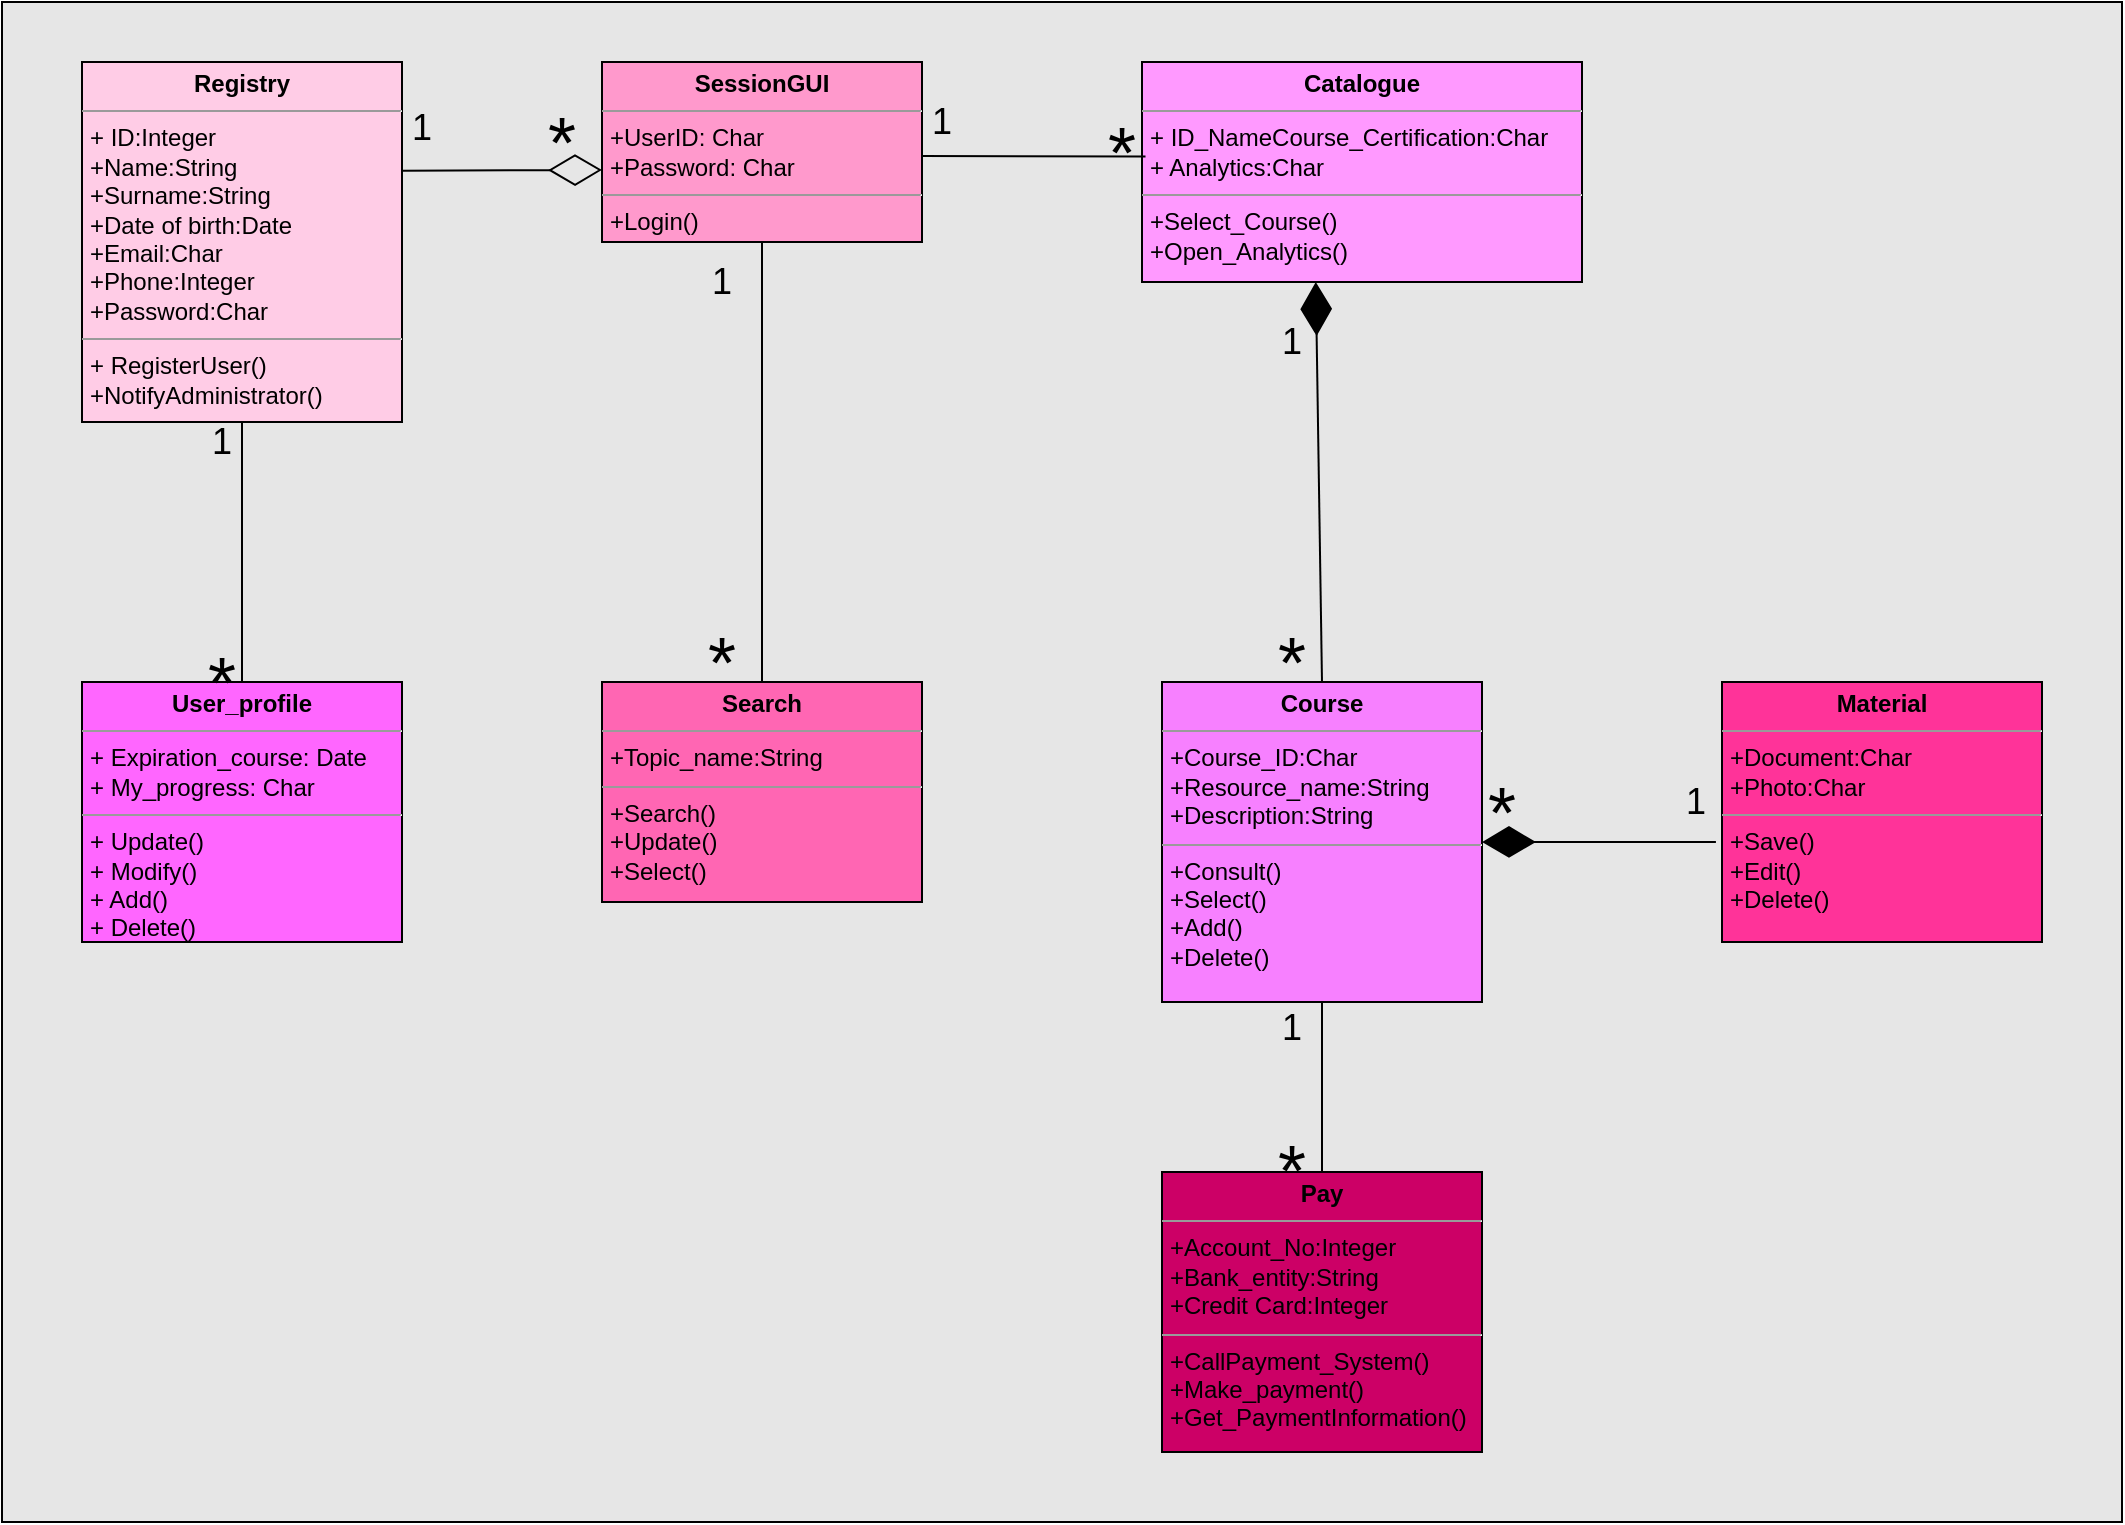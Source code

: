 <mxfile>
    <diagram id="1-D8-lDMeWJVqWdkaFQM" name="Page-1">
        <mxGraphModel dx="1065" dy="516" grid="1" gridSize="10" guides="1" tooltips="1" connect="1" arrows="1" fold="1" page="1" pageScale="1" pageWidth="827" pageHeight="1169" math="0" shadow="0">
            <root>
                <mxCell id="0"/>
                <mxCell id="1" parent="0"/>
                <mxCell id="36" value="" style="rounded=0;whiteSpace=wrap;html=1;fillColor=#E6E6E6;" parent="1" vertex="1">
                    <mxGeometry width="1060" height="760" as="geometry"/>
                </mxCell>
                <mxCell id="2" value="&lt;p style=&quot;margin: 4px 0px 0px ; text-align: center&quot;&gt;&lt;b&gt;Registry&lt;/b&gt;&lt;/p&gt;&lt;hr size=&quot;1&quot;&gt;&lt;p style=&quot;margin: 0px ; margin-left: 4px&quot;&gt;+ ID:Integer&lt;/p&gt;&lt;p style=&quot;margin: 0px ; margin-left: 4px&quot;&gt;+Name:String&lt;/p&gt;&lt;p style=&quot;margin: 0px ; margin-left: 4px&quot;&gt;+Surname:String&lt;/p&gt;&lt;p style=&quot;margin: 0px ; margin-left: 4px&quot;&gt;+Date of birth:Date&lt;/p&gt;&lt;p style=&quot;margin: 0px ; margin-left: 4px&quot;&gt;+Email:Char&lt;/p&gt;&lt;p style=&quot;margin: 0px ; margin-left: 4px&quot;&gt;+Phone:Integer&lt;/p&gt;&lt;p style=&quot;margin: 0px ; margin-left: 4px&quot;&gt;+Password:Char&lt;/p&gt;&lt;hr size=&quot;1&quot;&gt;&lt;p style=&quot;margin: 0px ; margin-left: 4px&quot;&gt;+ RegisterUser()&lt;/p&gt;&lt;p style=&quot;margin: 0px ; margin-left: 4px&quot;&gt;+NotifyAdministrator()&lt;/p&gt;" style="verticalAlign=top;align=left;overflow=fill;fontSize=12;fontFamily=Helvetica;html=1;fillColor=#FFCCE6;" parent="1" vertex="1">
                    <mxGeometry x="40" y="30" width="160" height="180" as="geometry"/>
                </mxCell>
                <mxCell id="3" value="&lt;p style=&quot;margin: 0px ; margin-top: 4px ; text-align: center&quot;&gt;&lt;b&gt;Pay&lt;/b&gt;&lt;/p&gt;&lt;hr size=&quot;1&quot;&gt;&lt;p style=&quot;margin: 0px ; margin-left: 4px&quot;&gt;+Account_No:Integer&lt;/p&gt;&lt;p style=&quot;margin: 0px ; margin-left: 4px&quot;&gt;+Bank_entity:String&lt;/p&gt;&lt;p style=&quot;margin: 0px ; margin-left: 4px&quot;&gt;+Credit Card:Integer&lt;/p&gt;&lt;hr size=&quot;1&quot;&gt;&lt;p style=&quot;margin: 0px ; margin-left: 4px&quot;&gt;+CallPayment_System()&lt;/p&gt;&lt;p style=&quot;margin: 0px ; margin-left: 4px&quot;&gt;+Make_payment()&lt;/p&gt;&lt;p style=&quot;margin: 0px ; margin-left: 4px&quot;&gt;+Get_PaymentInformation()&lt;/p&gt;" style="verticalAlign=top;align=left;overflow=fill;fontSize=12;fontFamily=Helvetica;html=1;fillColor=#CC0066;" parent="1" vertex="1">
                    <mxGeometry x="580" y="585" width="160" height="140" as="geometry"/>
                </mxCell>
                <mxCell id="4" value="&lt;p style=&quot;margin: 0px ; margin-top: 4px ; text-align: center&quot;&gt;&lt;b&gt;Material&lt;/b&gt;&lt;/p&gt;&lt;hr size=&quot;1&quot;&gt;&lt;p style=&quot;margin: 0px ; margin-left: 4px&quot;&gt;+Document:Char&lt;/p&gt;&lt;p style=&quot;margin: 0px ; margin-left: 4px&quot;&gt;+Photo:Char&lt;/p&gt;&lt;hr size=&quot;1&quot;&gt;&lt;p style=&quot;margin: 0px ; margin-left: 4px&quot;&gt;+Save()&lt;/p&gt;&lt;p style=&quot;margin: 0px ; margin-left: 4px&quot;&gt;+Edit()&lt;/p&gt;&lt;p style=&quot;margin: 0px ; margin-left: 4px&quot;&gt;+Delete()&lt;/p&gt;" style="verticalAlign=top;align=left;overflow=fill;fontSize=12;fontFamily=Helvetica;html=1;fillColor=#FF3399;" parent="1" vertex="1">
                    <mxGeometry x="860" y="340" width="160" height="130" as="geometry"/>
                </mxCell>
                <mxCell id="5" value="&lt;p style=&quot;margin: 0px ; margin-top: 4px ; text-align: center&quot;&gt;&lt;b&gt;SessionGUI&lt;/b&gt;&lt;/p&gt;&lt;hr size=&quot;1&quot;&gt;&lt;p style=&quot;margin: 0px ; margin-left: 4px&quot;&gt;+&lt;span&gt;UserID: Char&lt;/span&gt;&lt;/p&gt;&lt;p style=&quot;margin: 0px ; margin-left: 4px&quot;&gt;+Password: Char&lt;/p&gt;&lt;hr size=&quot;1&quot;&gt;&lt;p style=&quot;margin: 0px ; margin-left: 4px&quot;&gt;+Login()&lt;br&gt;&lt;/p&gt;" style="verticalAlign=top;align=left;overflow=fill;fontSize=12;fontFamily=Helvetica;html=1;fillColor=#FF99CC;" parent="1" vertex="1">
                    <mxGeometry x="300" y="30" width="160" height="90" as="geometry"/>
                </mxCell>
                <mxCell id="6" value="&lt;p style=&quot;margin: 0px ; margin-top: 4px ; text-align: center&quot;&gt;&lt;b&gt;Catalogue&lt;/b&gt;&lt;/p&gt;&lt;hr size=&quot;1&quot;&gt;&lt;p style=&quot;margin: 0px ; margin-left: 4px&quot;&gt;+ ID_NameCourse_Certification:Char&lt;/p&gt;&lt;p style=&quot;margin: 0px ; margin-left: 4px&quot;&gt;+ Analytics:Char&lt;/p&gt;&lt;hr size=&quot;1&quot;&gt;&lt;p style=&quot;margin: 0px ; margin-left: 4px&quot;&gt;+Select_Course()&lt;/p&gt;&lt;p style=&quot;margin: 0px ; margin-left: 4px&quot;&gt;+Open_Analytics()&lt;/p&gt;" style="verticalAlign=top;align=left;overflow=fill;fontSize=12;fontFamily=Helvetica;html=1;fillColor=#FF99FF;" parent="1" vertex="1">
                    <mxGeometry x="570" y="30" width="220" height="110" as="geometry"/>
                </mxCell>
                <mxCell id="7" value="&lt;p style=&quot;margin: 0px ; margin-top: 4px ; text-align: center&quot;&gt;&lt;b&gt;Course&lt;/b&gt;&lt;/p&gt;&lt;hr size=&quot;1&quot;&gt;&lt;p style=&quot;margin: 0px ; margin-left: 4px&quot;&gt;+Course_ID:Char&lt;/p&gt;&lt;p style=&quot;margin: 0px ; margin-left: 4px&quot;&gt;+Resource_name:String&lt;/p&gt;&lt;p style=&quot;margin: 0px ; margin-left: 4px&quot;&gt;+Description:String&lt;/p&gt;&lt;hr size=&quot;1&quot;&gt;&lt;p style=&quot;margin: 0px ; margin-left: 4px&quot;&gt;&lt;span&gt;+Consult()&lt;/span&gt;&lt;br&gt;&lt;/p&gt;&lt;p style=&quot;margin: 0px ; margin-left: 4px&quot;&gt;+Select()&lt;/p&gt;&lt;p style=&quot;margin: 0px ; margin-left: 4px&quot;&gt;+Add()&lt;/p&gt;&lt;p style=&quot;margin: 0px ; margin-left: 4px&quot;&gt;+Delete()&lt;/p&gt;" style="verticalAlign=top;align=left;overflow=fill;fontSize=12;fontFamily=Helvetica;html=1;fillColor=#F780FF;" parent="1" vertex="1">
                    <mxGeometry x="580" y="340" width="160" height="160" as="geometry"/>
                </mxCell>
                <mxCell id="8" value="&lt;p style=&quot;margin: 0px ; margin-top: 4px ; text-align: center&quot;&gt;&lt;b&gt;Search&lt;/b&gt;&lt;/p&gt;&lt;hr size=&quot;1&quot;&gt;&lt;p style=&quot;margin: 0px ; margin-left: 4px&quot;&gt;+Topic_name:String&lt;br&gt;&lt;/p&gt;&lt;hr size=&quot;1&quot;&gt;&lt;p style=&quot;margin: 0px ; margin-left: 4px&quot;&gt;+Search()&lt;/p&gt;&lt;p style=&quot;margin: 0px ; margin-left: 4px&quot;&gt;+Update()&lt;/p&gt;&lt;p style=&quot;margin: 0px ; margin-left: 4px&quot;&gt;+Select()&lt;/p&gt;" style="verticalAlign=top;align=left;overflow=fill;fontSize=12;fontFamily=Helvetica;html=1;fillColor=#FF66B3;" parent="1" vertex="1">
                    <mxGeometry x="300" y="340" width="160" height="110" as="geometry"/>
                </mxCell>
                <mxCell id="9" value="&lt;p style=&quot;margin: 0px ; margin-top: 4px ; text-align: center&quot;&gt;&lt;b&gt;User_profile&lt;/b&gt;&lt;/p&gt;&lt;hr size=&quot;1&quot;&gt;&lt;p style=&quot;margin: 0px ; margin-left: 4px&quot;&gt;&lt;span&gt;+ Expiration_course: Date&lt;/span&gt;&lt;br&gt;&lt;/p&gt;&lt;p style=&quot;margin: 0px ; margin-left: 4px&quot;&gt;+ My_progress: Char&lt;/p&gt;&lt;hr size=&quot;1&quot;&gt;&lt;p style=&quot;margin: 0px ; margin-left: 4px&quot;&gt;+ Update()&lt;/p&gt;&lt;p style=&quot;margin: 0px ; margin-left: 4px&quot;&gt;+ Modify()&lt;/p&gt;&lt;p style=&quot;margin: 0px ; margin-left: 4px&quot;&gt;+ Add()&lt;/p&gt;&lt;p style=&quot;margin: 0px ; margin-left: 4px&quot;&gt;+ Delete()&lt;/p&gt;&lt;div&gt;&lt;br&gt;&lt;/div&gt;" style="verticalAlign=top;align=left;overflow=fill;fontSize=12;fontFamily=Helvetica;html=1;fillColor=#FF66FF;" parent="1" vertex="1">
                    <mxGeometry x="40" y="340" width="160" height="130" as="geometry"/>
                </mxCell>
                <mxCell id="10" value="" style="endArrow=diamondThin;endFill=0;endSize=24;html=1;" parent="1" edge="1">
                    <mxGeometry width="160" relative="1" as="geometry">
                        <mxPoint x="200" y="84.33" as="sourcePoint"/>
                        <mxPoint x="300" y="84" as="targetPoint"/>
                    </mxGeometry>
                </mxCell>
                <mxCell id="11" value="" style="endArrow=diamondThin;endFill=1;endSize=24;html=1;exitX=0.5;exitY=0;exitDx=0;exitDy=0;entryX=0.395;entryY=1;entryDx=0;entryDy=0;entryPerimeter=0;" parent="1" source="7" target="6" edge="1">
                    <mxGeometry width="160" relative="1" as="geometry">
                        <mxPoint x="650" y="260" as="sourcePoint"/>
                        <mxPoint x="810" y="260" as="targetPoint"/>
                    </mxGeometry>
                </mxCell>
                <mxCell id="12" value="" style="endArrow=diamondThin;endFill=1;endSize=24;html=1;entryX=1;entryY=0.5;entryDx=0;entryDy=0;exitX=-0.019;exitY=0.615;exitDx=0;exitDy=0;exitPerimeter=0;" parent="1" source="4" target="7" edge="1">
                    <mxGeometry width="160" relative="1" as="geometry">
                        <mxPoint x="830" y="380" as="sourcePoint"/>
                        <mxPoint x="860" y="420" as="targetPoint"/>
                    </mxGeometry>
                </mxCell>
                <mxCell id="13" value="" style="endArrow=none;html=1;entryX=0.008;entryY=0.43;entryDx=0;entryDy=0;entryPerimeter=0;" parent="1" target="6" edge="1">
                    <mxGeometry width="50" height="50" relative="1" as="geometry">
                        <mxPoint x="460" y="77" as="sourcePoint"/>
                        <mxPoint x="430" y="200" as="targetPoint"/>
                    </mxGeometry>
                </mxCell>
                <mxCell id="16" value="" style="endArrow=none;html=1;entryX=0.5;entryY=1;entryDx=0;entryDy=0;exitX=0.5;exitY=0;exitDx=0;exitDy=0;" parent="1" source="9" target="2" edge="1">
                    <mxGeometry width="50" height="50" relative="1" as="geometry">
                        <mxPoint x="100" y="300" as="sourcePoint"/>
                        <mxPoint x="150" y="250" as="targetPoint"/>
                    </mxGeometry>
                </mxCell>
                <mxCell id="17" value="" style="endArrow=none;html=1;entryX=0.5;entryY=1;entryDx=0;entryDy=0;exitX=0.5;exitY=0;exitDx=0;exitDy=0;" parent="1" source="3" target="7" edge="1">
                    <mxGeometry width="50" height="50" relative="1" as="geometry">
                        <mxPoint x="660" y="560" as="sourcePoint"/>
                        <mxPoint x="660" y="530" as="targetPoint"/>
                    </mxGeometry>
                </mxCell>
                <mxCell id="18" value="&lt;font style=&quot;font-size: 36px&quot;&gt;*&lt;/font&gt;" style="text;html=1;strokeColor=none;fillColor=none;align=center;verticalAlign=middle;whiteSpace=wrap;rounded=0;" parent="1" vertex="1">
                    <mxGeometry x="625" y="574" width="40" height="20" as="geometry"/>
                </mxCell>
                <mxCell id="19" value="&lt;font style=&quot;font-size: 18px&quot;&gt;1&lt;/font&gt;" style="text;html=1;strokeColor=none;fillColor=none;align=center;verticalAlign=middle;whiteSpace=wrap;rounded=0;" parent="1" vertex="1">
                    <mxGeometry x="625" y="503" width="40" height="20" as="geometry"/>
                </mxCell>
                <mxCell id="20" value="&lt;font style=&quot;font-size: 18px&quot;&gt;1&lt;/font&gt;" style="text;html=1;strokeColor=none;fillColor=none;align=center;verticalAlign=middle;whiteSpace=wrap;rounded=0;" parent="1" vertex="1">
                    <mxGeometry x="827" y="390" width="40" height="20" as="geometry"/>
                </mxCell>
                <mxCell id="22" value="&lt;font style=&quot;font-size: 36px&quot;&gt;*&lt;/font&gt;" style="text;html=1;strokeColor=none;fillColor=none;align=center;verticalAlign=middle;whiteSpace=wrap;rounded=0;" parent="1" vertex="1">
                    <mxGeometry x="730" y="395" width="40" height="20" as="geometry"/>
                </mxCell>
                <mxCell id="24" value="&lt;font style=&quot;font-size: 18px&quot;&gt;1&lt;/font&gt;" style="text;html=1;strokeColor=none;fillColor=none;align=center;verticalAlign=middle;whiteSpace=wrap;rounded=0;" parent="1" vertex="1">
                    <mxGeometry x="90" y="210" width="40" height="20" as="geometry"/>
                </mxCell>
                <mxCell id="25" value="&lt;font style=&quot;font-size: 36px&quot;&gt;*&lt;/font&gt;" style="text;html=1;strokeColor=none;fillColor=none;align=center;verticalAlign=middle;whiteSpace=wrap;rounded=0;" parent="1" vertex="1">
                    <mxGeometry x="90" y="330" width="40" height="20" as="geometry"/>
                </mxCell>
                <mxCell id="26" value="&lt;font style=&quot;font-size: 36px&quot;&gt;*&lt;/font&gt;" style="text;html=1;strokeColor=none;fillColor=none;align=center;verticalAlign=middle;whiteSpace=wrap;rounded=0;" parent="1" vertex="1">
                    <mxGeometry x="260" y="60" width="40" height="20" as="geometry"/>
                </mxCell>
                <mxCell id="27" value="&lt;font style=&quot;font-size: 36px&quot;&gt;*&lt;/font&gt;" style="text;html=1;strokeColor=none;fillColor=none;align=center;verticalAlign=middle;whiteSpace=wrap;rounded=0;" parent="1" vertex="1">
                    <mxGeometry x="540" y="65" width="40" height="20" as="geometry"/>
                </mxCell>
                <mxCell id="28" value="&lt;font style=&quot;font-size: 36px&quot;&gt;*&lt;/font&gt;" style="text;html=1;strokeColor=none;fillColor=none;align=center;verticalAlign=middle;whiteSpace=wrap;rounded=0;" parent="1" vertex="1">
                    <mxGeometry x="625" y="320" width="40" height="20" as="geometry"/>
                </mxCell>
                <mxCell id="29" value="" style="endArrow=none;html=1;entryX=0.5;entryY=1;entryDx=0;entryDy=0;exitX=0.5;exitY=0;exitDx=0;exitDy=0;" parent="1" source="8" target="5" edge="1">
                    <mxGeometry width="50" height="50" relative="1" as="geometry">
                        <mxPoint x="379.5" y="300" as="sourcePoint"/>
                        <mxPoint x="379.5" y="170" as="targetPoint"/>
                    </mxGeometry>
                </mxCell>
                <mxCell id="30" value="&lt;font style=&quot;font-size: 18px&quot;&gt;1&lt;/font&gt;" style="text;html=1;strokeColor=none;fillColor=none;align=center;verticalAlign=middle;whiteSpace=wrap;rounded=0;" parent="1" vertex="1">
                    <mxGeometry x="190" y="53" width="40" height="20" as="geometry"/>
                </mxCell>
                <mxCell id="31" value="&lt;font style=&quot;font-size: 18px&quot;&gt;1&lt;/font&gt;" style="text;html=1;strokeColor=none;fillColor=none;align=center;verticalAlign=middle;whiteSpace=wrap;rounded=0;" parent="1" vertex="1">
                    <mxGeometry x="450" y="50" width="40" height="20" as="geometry"/>
                </mxCell>
                <mxCell id="32" value="&lt;font style=&quot;font-size: 18px&quot;&gt;1&lt;/font&gt;" style="text;html=1;strokeColor=none;fillColor=none;align=center;verticalAlign=middle;whiteSpace=wrap;rounded=0;" parent="1" vertex="1">
                    <mxGeometry x="625" y="160" width="40" height="20" as="geometry"/>
                </mxCell>
                <mxCell id="33" value="&lt;font style=&quot;font-size: 36px&quot;&gt;*&lt;/font&gt;" style="text;html=1;strokeColor=none;fillColor=none;align=center;verticalAlign=middle;whiteSpace=wrap;rounded=0;" parent="1" vertex="1">
                    <mxGeometry x="340" y="320" width="40" height="20" as="geometry"/>
                </mxCell>
                <mxCell id="35" value="&lt;font style=&quot;font-size: 18px&quot;&gt;1&lt;/font&gt;" style="text;html=1;strokeColor=none;fillColor=none;align=center;verticalAlign=middle;whiteSpace=wrap;rounded=0;" parent="1" vertex="1">
                    <mxGeometry x="340" y="130" width="40" height="20" as="geometry"/>
                </mxCell>
            </root>
        </mxGraphModel>
    </diagram>
</mxfile>
